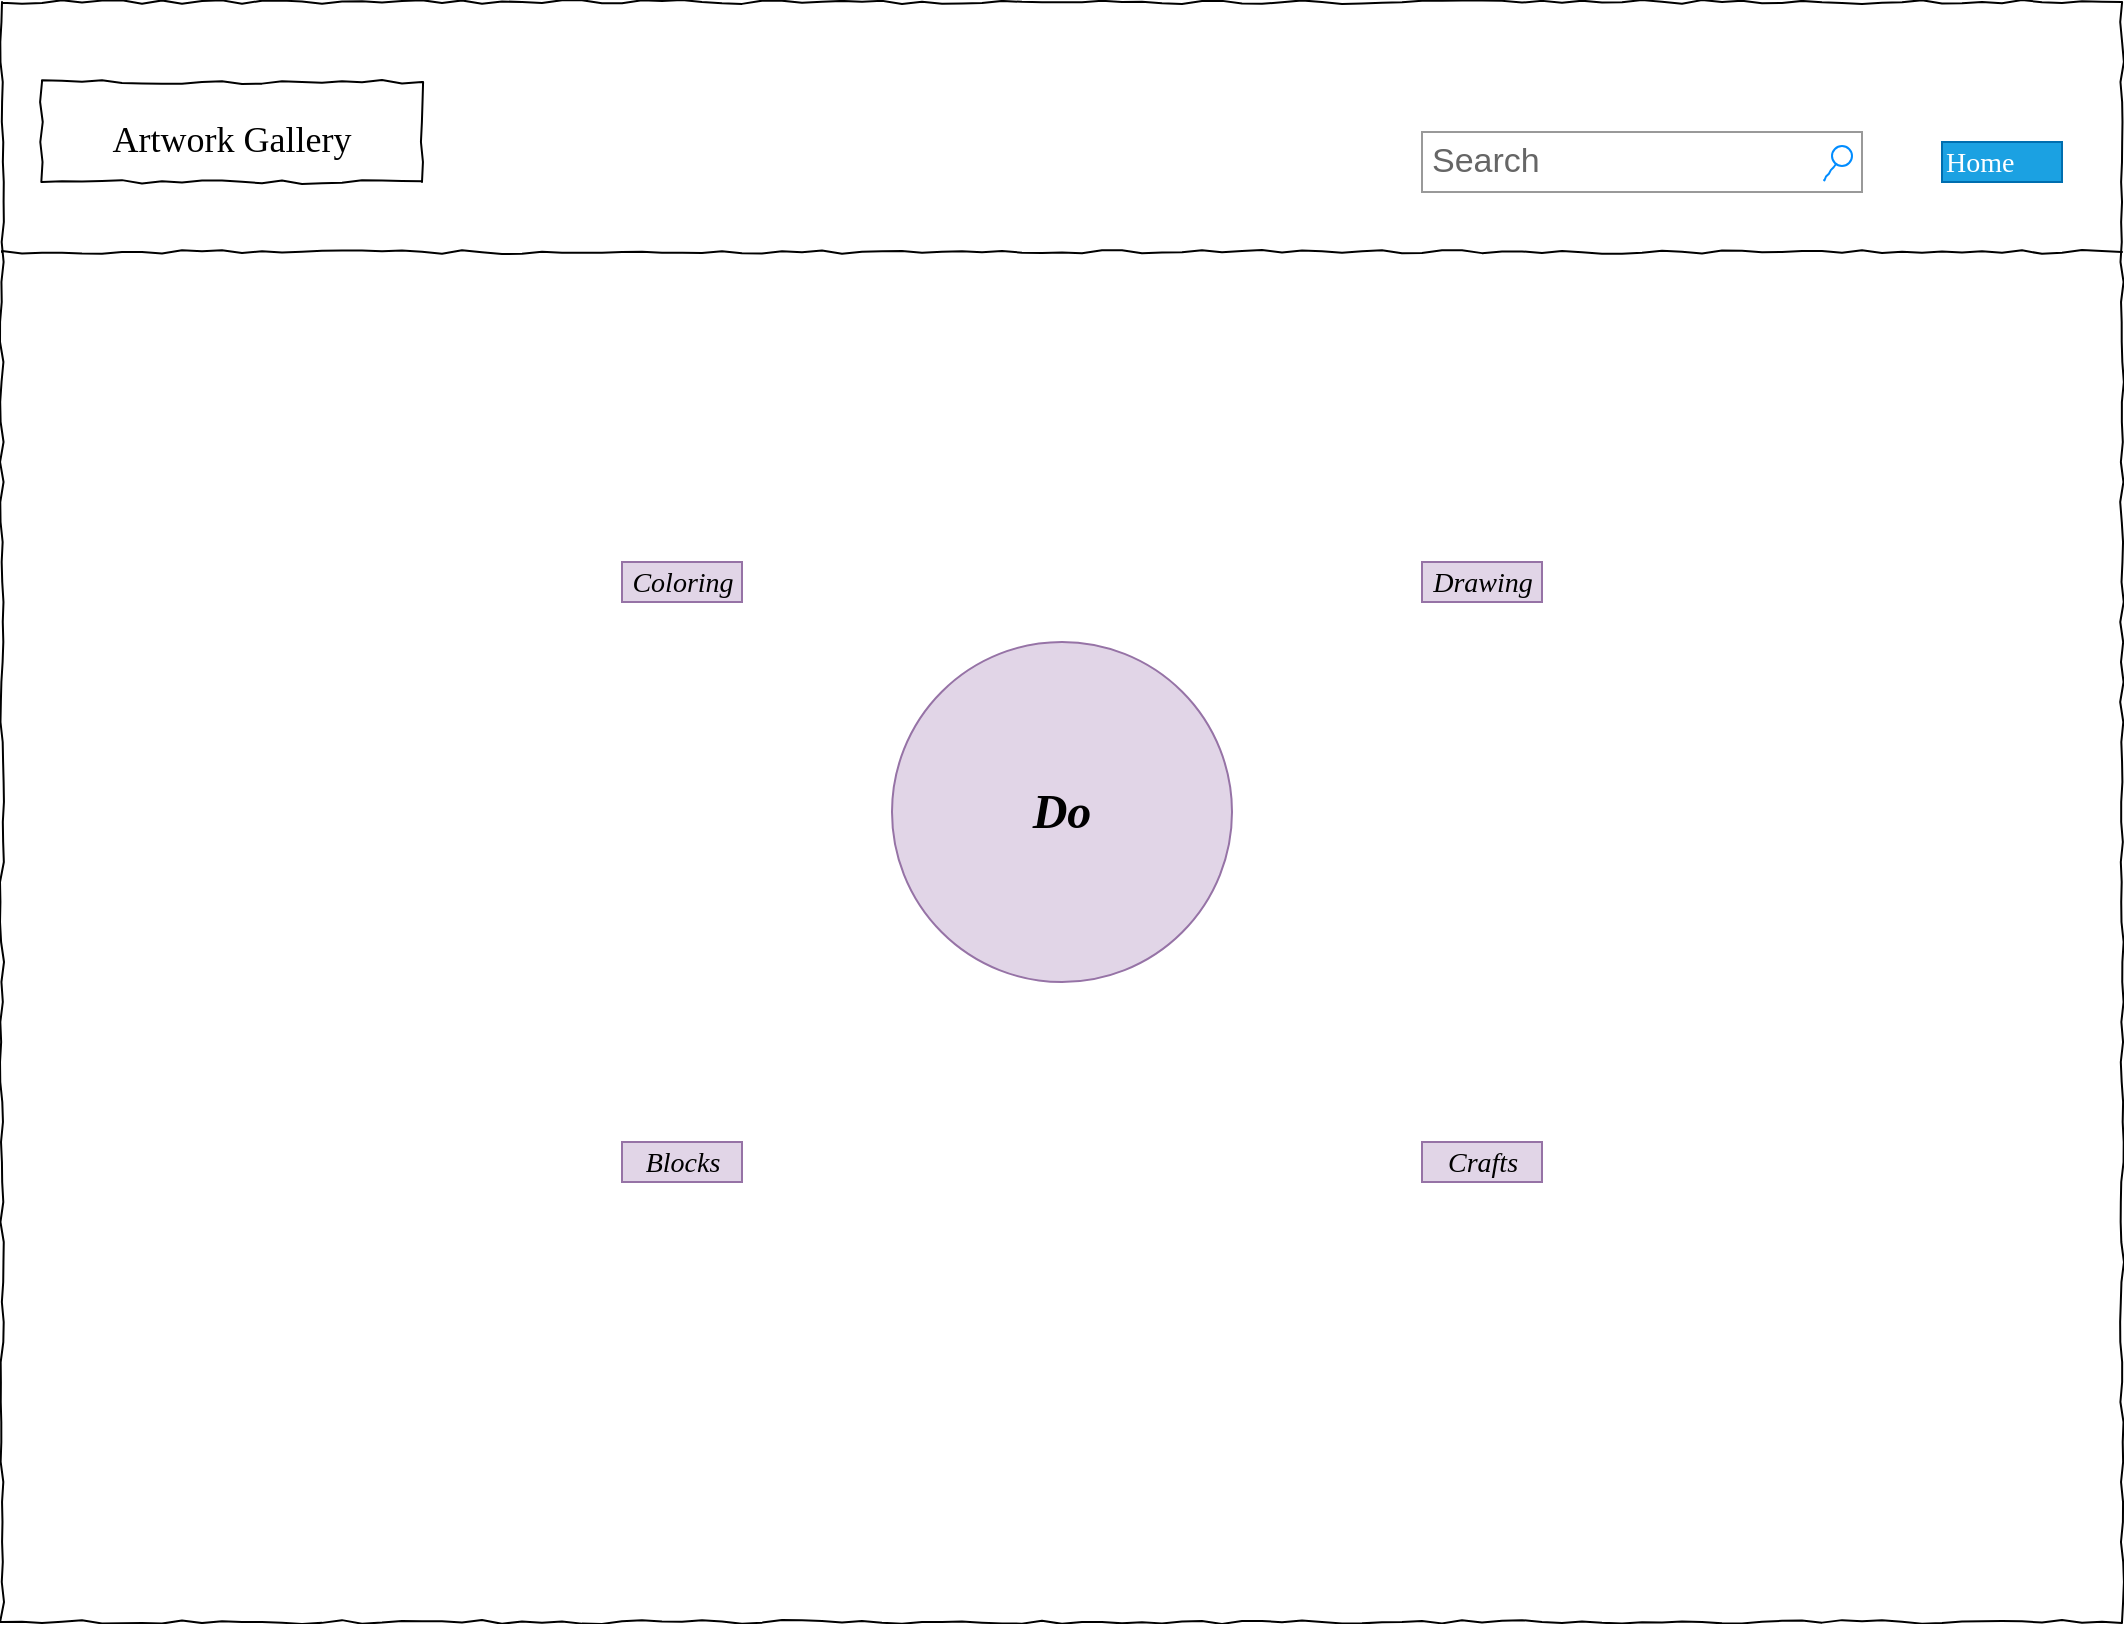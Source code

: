 <mxfile version="24.1.0" type="device">
  <diagram name="Page-1" id="03018318-947c-dd8e-b7a3-06fadd420f32">
    <mxGraphModel dx="1381" dy="808" grid="1" gridSize="10" guides="1" tooltips="1" connect="1" arrows="1" fold="1" page="1" pageScale="1" pageWidth="1100" pageHeight="850" background="none" math="0" shadow="0">
      <root>
        <mxCell id="0" />
        <mxCell id="1" parent="0" />
        <mxCell id="677b7b8949515195-1" value="" style="whiteSpace=wrap;html=1;rounded=0;shadow=0;labelBackgroundColor=none;strokeWidth=1;fontFamily=Verdana;fontSize=12;align=center;comic=1;" parent="1" vertex="1">
          <mxGeometry x="20" y="20" width="1060" height="810" as="geometry" />
        </mxCell>
        <mxCell id="677b7b8949515195-2" value="&lt;font face=&quot;Comic Sans MS&quot; style=&quot;font-size: 18px;&quot;&gt;Artwork Gallery&lt;/font&gt;" style="whiteSpace=wrap;html=1;rounded=0;shadow=0;labelBackgroundColor=none;strokeWidth=1;fontFamily=Verdana;fontSize=28;align=center;comic=1;" parent="1" vertex="1">
          <mxGeometry x="40" y="60" width="190" height="50" as="geometry" />
        </mxCell>
        <mxCell id="677b7b8949515195-3" value="Search" style="strokeWidth=1;shadow=0;dashed=0;align=center;html=1;shape=mxgraph.mockup.forms.searchBox;strokeColor=#999999;mainText=;strokeColor2=#008cff;fontColor=#666666;fontSize=17;align=left;spacingLeft=3;rounded=0;labelBackgroundColor=none;comic=1;" parent="1" vertex="1">
          <mxGeometry x="730" y="85" width="220" height="30" as="geometry" />
        </mxCell>
        <mxCell id="677b7b8949515195-4" value="&lt;font face=&quot;Comic Sans MS&quot;&gt;&lt;i&gt;Coloring&lt;/i&gt;&lt;/font&gt;" style="text;html=1;points=[];align=center;verticalAlign=top;spacingTop=-4;fontSize=14;fontFamily=Verdana;fillColor=#e1d5e7;strokeColor=#9673a6;" parent="1" vertex="1">
          <mxGeometry x="330" y="300" width="60" height="20" as="geometry" />
        </mxCell>
        <mxCell id="677b7b8949515195-5" value="&lt;font face=&quot;Comic Sans MS&quot;&gt;&lt;i&gt;Drawing&lt;/i&gt;&lt;/font&gt;" style="text;html=1;points=[];align=center;verticalAlign=top;spacingTop=-4;fontSize=14;fontFamily=Verdana;fillColor=#e1d5e7;strokeColor=#9673a6;" parent="1" vertex="1">
          <mxGeometry x="730" y="300" width="60" height="20" as="geometry" />
        </mxCell>
        <mxCell id="677b7b8949515195-6" value="&lt;font face=&quot;Comic Sans MS&quot;&gt;&lt;i&gt;Crafts&lt;/i&gt;&lt;/font&gt;" style="text;html=1;points=[];align=center;verticalAlign=top;spacingTop=-4;fontSize=14;fontFamily=Verdana;fillColor=#e1d5e7;strokeColor=#9673a6;" parent="1" vertex="1">
          <mxGeometry x="730" y="590" width="60" height="20" as="geometry" />
        </mxCell>
        <mxCell id="677b7b8949515195-7" value="&lt;font face=&quot;Comic Sans MS&quot;&gt;&lt;i&gt;Blocks&lt;/i&gt;&lt;/font&gt;" style="text;html=1;points=[];align=center;verticalAlign=top;spacingTop=-4;fontSize=14;fontFamily=Verdana;fillColor=#e1d5e7;strokeColor=#9673a6;" parent="1" vertex="1">
          <mxGeometry x="330" y="590" width="60" height="20" as="geometry" />
        </mxCell>
        <mxCell id="677b7b8949515195-9" value="" style="line;strokeWidth=1;html=1;rounded=0;shadow=0;labelBackgroundColor=none;fillColor=none;fontFamily=Verdana;fontSize=14;fontColor=#000000;align=center;comic=1;" parent="1" vertex="1">
          <mxGeometry x="20" y="140" width="1060" height="10" as="geometry" />
        </mxCell>
        <mxCell id="1zCrSvjg_7LZePmINy6O-2" value="&lt;font style=&quot;font-size: 24px;&quot; face=&quot;Comic Sans MS&quot;&gt;&lt;i&gt;&lt;b&gt;Do&lt;/b&gt;&lt;/i&gt;&lt;/font&gt;" style="ellipse;whiteSpace=wrap;html=1;aspect=fixed;fillColor=#e1d5e7;strokeColor=#9673a6;" parent="1" vertex="1">
          <mxGeometry x="465" y="340" width="170" height="170" as="geometry" />
        </mxCell>
        <mxCell id="C24IOkjCZ9nVo5IIsO45-1" value="Home" style="text;html=1;points=[];align=left;verticalAlign=top;spacingTop=-4;fontSize=14;fontFamily=Verdana;fillColor=#1ba1e2;strokeColor=#006EAF;fontColor=#ffffff;" vertex="1" parent="1">
          <mxGeometry x="990" y="90" width="60" height="20" as="geometry" />
        </mxCell>
      </root>
    </mxGraphModel>
  </diagram>
</mxfile>
